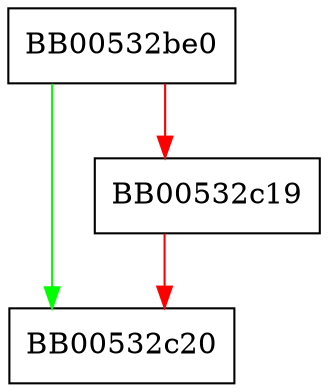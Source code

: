 digraph BIO_sock_error {
  node [shape="box"];
  graph [splines=ortho];
  BB00532be0 -> BB00532c20 [color="green"];
  BB00532be0 -> BB00532c19 [color="red"];
  BB00532c19 -> BB00532c20 [color="red"];
}